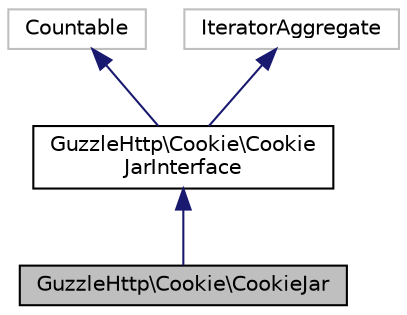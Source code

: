 digraph "GuzzleHttp\Cookie\CookieJar"
{
  edge [fontname="Helvetica",fontsize="10",labelfontname="Helvetica",labelfontsize="10"];
  node [fontname="Helvetica",fontsize="10",shape=record];
  Node6 [label="GuzzleHttp\\Cookie\\CookieJar",height=0.2,width=0.4,color="black", fillcolor="grey75", style="filled", fontcolor="black"];
  Node7 -> Node6 [dir="back",color="midnightblue",fontsize="10",style="solid",fontname="Helvetica"];
  Node7 [label="GuzzleHttp\\Cookie\\Cookie\lJarInterface",height=0.2,width=0.4,color="black", fillcolor="white", style="filled",URL="$interfaceGuzzleHttp_1_1Cookie_1_1CookieJarInterface.html"];
  Node8 -> Node7 [dir="back",color="midnightblue",fontsize="10",style="solid",fontname="Helvetica"];
  Node8 [label="Countable",height=0.2,width=0.4,color="grey75", fillcolor="white", style="filled"];
  Node9 -> Node7 [dir="back",color="midnightblue",fontsize="10",style="solid",fontname="Helvetica"];
  Node9 [label="IteratorAggregate",height=0.2,width=0.4,color="grey75", fillcolor="white", style="filled"];
}
